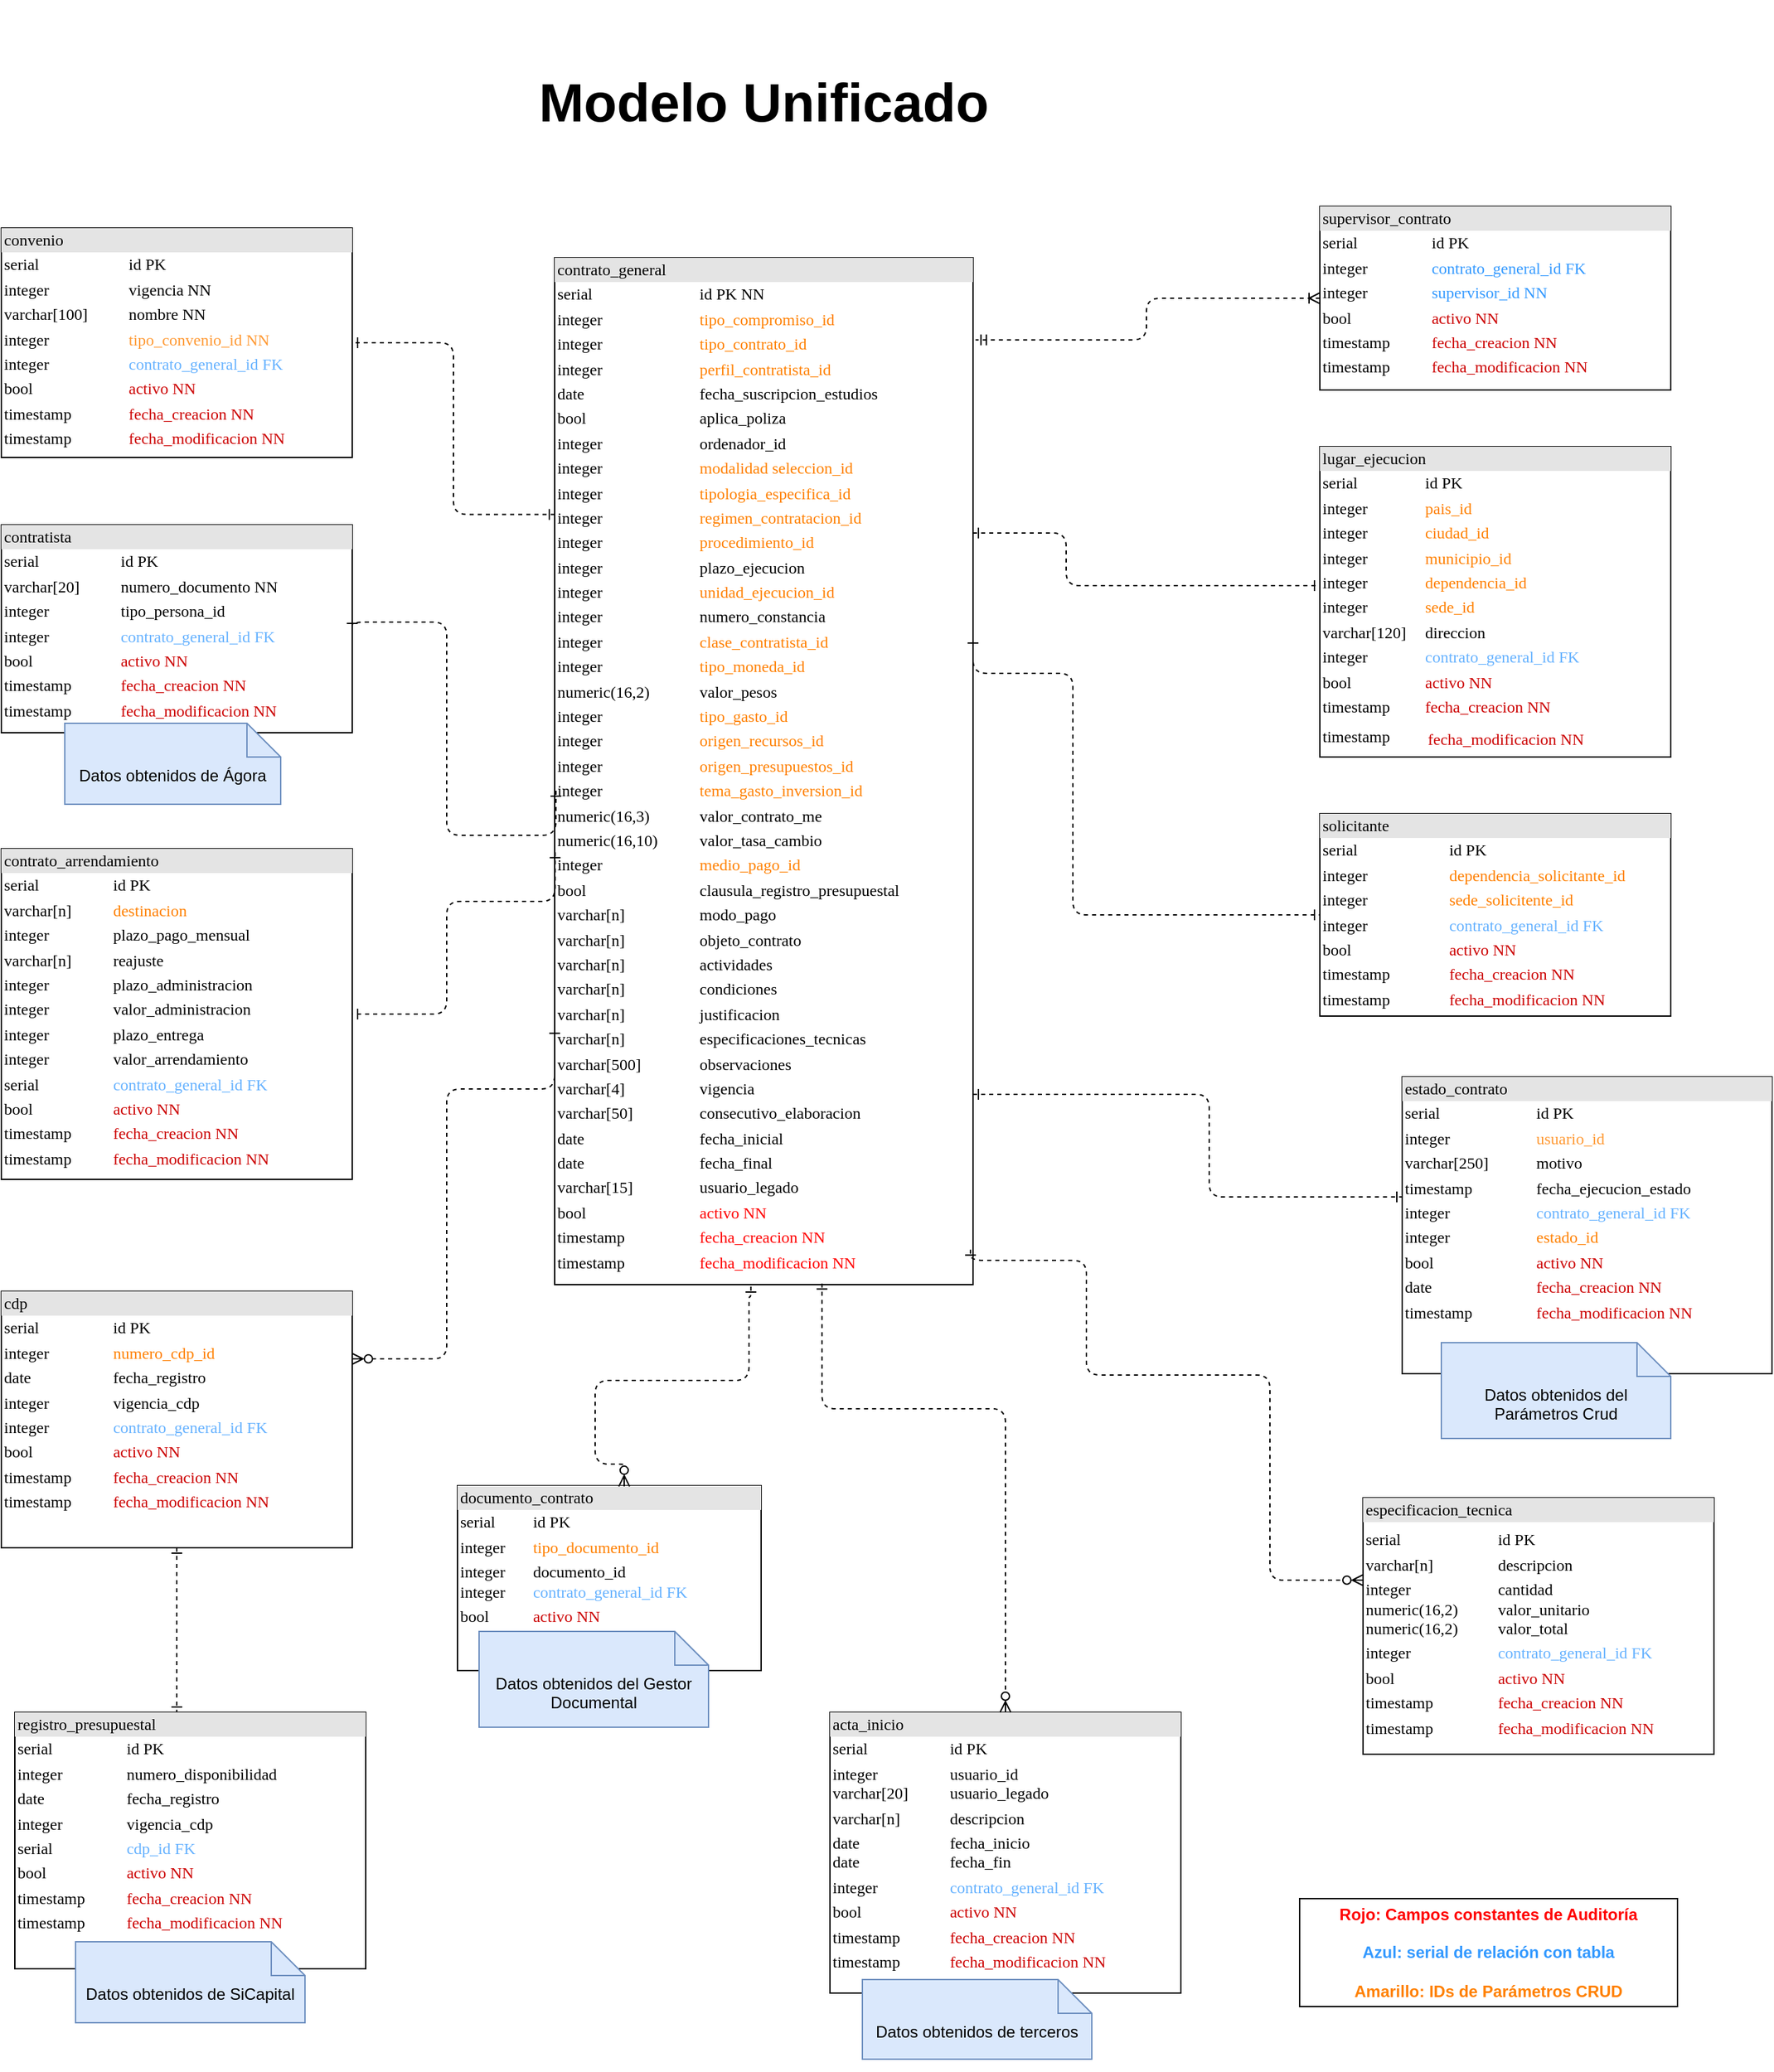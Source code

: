 <mxfile scale="1" border="10" version="24.7.8">
  <diagram name="Copia de Modelo General" id="Ij3a28A8uiQY0N2pdd1F">
    <mxGraphModel dx="1834" dy="1236" grid="0" gridSize="10" guides="1" tooltips="1" connect="1" arrows="1" fold="1" page="0" pageScale="1" pageWidth="1100" pageHeight="850" background="none" math="0" shadow="0">
      <root>
        <mxCell id="zNRPTmnQBVuV7urIA7Vq-0" />
        <mxCell id="zNRPTmnQBVuV7urIA7Vq-1" parent="zNRPTmnQBVuV7urIA7Vq-0" />
        <mxCell id="zNRPTmnQBVuV7urIA7Vq-2" value="&lt;div style=&quot;box-sizing: border-box ; width: 100% ; background: #e4e4e4 ; padding: 2px&quot;&gt;estado_contrato&lt;/div&gt;&lt;table style=&quot;width: 100% ; font-size: 1em&quot; cellpadding=&quot;2&quot; cellspacing=&quot;0&quot;&gt;&lt;tbody&gt;&lt;tr&gt;&lt;td&gt;serial&lt;span style=&quot;white-space: pre;&quot;&gt;&#x9;&lt;/span&gt;&lt;/td&gt;&lt;td&gt;id PK&lt;/td&gt;&lt;/tr&gt;&lt;tr&gt;&lt;td&gt;integer&lt;/td&gt;&lt;td&gt;&lt;font color=&quot;#ff9933&quot;&gt;usuario_id&lt;/font&gt;&lt;/td&gt;&lt;/tr&gt;&lt;tr&gt;&lt;td&gt;varchar[250]&lt;/td&gt;&lt;td&gt;motivo&lt;/td&gt;&lt;/tr&gt;&lt;tr&gt;&lt;td&gt;timestamp&lt;/td&gt;&lt;td&gt;fecha_ejecucion_estado&lt;br&gt;&lt;/td&gt;&lt;/tr&gt;&lt;tr&gt;&lt;td&gt;integer&lt;/td&gt;&lt;td&gt;&lt;span style=&quot;color: rgb(102, 178, 255);&quot;&gt;contrato_general_id FK&lt;/span&gt;&lt;br style=&quot;color: rgb(102, 178, 255);&quot;&gt;&lt;/td&gt;&lt;/tr&gt;&lt;tr&gt;&lt;td&gt;integer&lt;br&gt;&lt;/td&gt;&lt;td&gt;&lt;font color=&quot;#ff8000&quot;&gt;estado_id&lt;br&gt;&lt;/font&gt;&lt;/td&gt;&lt;/tr&gt;&lt;tr&gt;&lt;td&gt;bool&lt;br&gt;&lt;/td&gt;&lt;td&gt;&lt;span style=&quot;color: rgb(204, 0, 0);&quot;&gt;activo NN&lt;/span&gt;&lt;br style=&quot;color: rgb(204, 0, 0);&quot;&gt;&lt;/td&gt;&lt;/tr&gt;&lt;tr&gt;&lt;td&gt;date&lt;/td&gt;&lt;td&gt;&lt;span style=&quot;color: rgb(204, 0, 0);&quot;&gt;fecha_creacion NN&lt;/span&gt;&lt;br style=&quot;color: rgb(204, 0, 0);&quot;&gt;&lt;/td&gt;&lt;/tr&gt;&lt;tr&gt;&lt;td&gt;timestamp&lt;br&gt;&lt;/td&gt;&lt;td&gt;&lt;span style=&quot;color: rgb(204, 0, 0);&quot;&gt;fecha_modificacion NN&lt;/span&gt;&lt;br&gt;&lt;/td&gt;&lt;/tr&gt;&lt;/tbody&gt;&lt;/table&gt;" style="verticalAlign=top;align=left;overflow=fill;html=1;rounded=0;shadow=0;comic=0;labelBackgroundColor=none;strokeWidth=1;fontFamily=Verdana;fontSize=12" parent="zNRPTmnQBVuV7urIA7Vq-1" vertex="1">
          <mxGeometry x="1018" y="669" width="274" height="220" as="geometry" />
        </mxCell>
        <mxCell id="zNRPTmnQBVuV7urIA7Vq-3" style="edgeStyle=orthogonalEdgeStyle;html=1;labelBackgroundColor=none;startArrow=ERone;endArrow=ERone;fontFamily=Verdana;fontSize=12;align=left;dashed=1;startFill=0;endFill=0;" parent="zNRPTmnQBVuV7urIA7Vq-1" source="zNRPTmnQBVuV7urIA7Vq-4" target="zNRPTmnQBVuV7urIA7Vq-2" edge="1">
          <mxGeometry relative="1" as="geometry">
            <Array as="points">
              <mxPoint x="875" y="682" />
              <mxPoint x="875" y="758" />
            </Array>
            <mxPoint x="806" y="758" as="targetPoint" />
          </mxGeometry>
        </mxCell>
        <mxCell id="zNRPTmnQBVuV7urIA7Vq-4" value="&lt;div style=&quot;box-sizing: border-box ; width: 100% ; background: #e4e4e4 ; padding: 2px&quot;&gt;contrato_general&lt;/div&gt;&lt;table style=&quot;width: 100% ; font-size: 1em&quot; cellpadding=&quot;2&quot; cellspacing=&quot;0&quot;&gt;&lt;tbody&gt;&lt;tr&gt;&lt;td&gt;serial&lt;/td&gt;&lt;td&gt;id PK NN&lt;/td&gt;&lt;/tr&gt;&lt;tr&gt;&lt;td&gt;integer&lt;br&gt;&lt;/td&gt;&lt;td&gt;&lt;font color=&quot;#ff8000&quot;&gt;tipo_compromiso_id&lt;/font&gt;&lt;/td&gt;&lt;/tr&gt;&lt;tr&gt;&lt;td&gt;integer&lt;br&gt;&lt;/td&gt;&lt;td&gt;&lt;font color=&quot;#ff8000&quot;&gt;tipo_contrato_id&lt;/font&gt;&lt;/td&gt;&lt;/tr&gt;&lt;tr&gt;&lt;td&gt;integer&lt;br&gt;&lt;/td&gt;&lt;td&gt;&lt;font color=&quot;#ff8000&quot;&gt;perfil_contratista_id&lt;br&gt;&lt;/font&gt;&lt;/td&gt;&lt;/tr&gt;&lt;tr&gt;&lt;td&gt;date&lt;br&gt;&lt;/td&gt;&lt;td&gt;fecha_suscripcion_estudios&amp;nbsp;&lt;br&gt;&lt;/td&gt;&lt;/tr&gt;&lt;tr&gt;&lt;td&gt;bool&lt;br&gt;&lt;/td&gt;&lt;td&gt;aplica_poliza&lt;br&gt;&lt;/td&gt;&lt;/tr&gt;&lt;tr&gt;&lt;td&gt;integer&lt;/td&gt;&lt;td&gt;ordenador_id&lt;/td&gt;&lt;/tr&gt;&lt;tr&gt;&lt;td&gt;integer&lt;br&gt;&lt;/td&gt;&lt;td&gt;&lt;font color=&quot;#ff8000&quot;&gt;modalidad seleccion_id&lt;/font&gt;&lt;/td&gt;&lt;/tr&gt;&lt;tr&gt;&lt;td&gt;integer&lt;br&gt;&lt;/td&gt;&lt;td&gt;&lt;font color=&quot;#ff8000&quot;&gt;tipologia_especifica_id&lt;/font&gt;&lt;/td&gt;&lt;/tr&gt;&lt;tr&gt;&lt;td&gt;integer&lt;br&gt;&lt;/td&gt;&lt;td&gt;&lt;font color=&quot;#ff8000&quot;&gt;regimen_contratacion_id&lt;br&gt;&lt;/font&gt;&lt;/td&gt;&lt;/tr&gt;&lt;tr&gt;&lt;td&gt;integer&lt;br&gt;&lt;/td&gt;&lt;td&gt;&lt;font color=&quot;#ff8000&quot;&gt;procedimiento_id&lt;/font&gt;&lt;/td&gt;&lt;/tr&gt;&lt;tr&gt;&lt;td&gt;integer&lt;br&gt;&lt;/td&gt;&lt;td&gt;plazo_ejecucion&lt;br&gt;&lt;/td&gt;&lt;/tr&gt;&lt;tr&gt;&lt;td&gt;integer&lt;/td&gt;&lt;td&gt;&lt;font color=&quot;#ff8000&quot;&gt;unidad_ejecucion_id&lt;br&gt;&lt;/font&gt;&lt;/td&gt;&lt;/tr&gt;&lt;tr&gt;&lt;td&gt;integer&lt;/td&gt;&lt;td&gt;numero_constancia&lt;br&gt;&lt;/td&gt;&lt;/tr&gt;&lt;tr&gt;&lt;td&gt;integer&lt;/td&gt;&lt;td&gt;&lt;font color=&quot;#ff8000&quot;&gt;clase_contratista_id&lt;br&gt;&lt;/font&gt;&lt;/td&gt;&lt;/tr&gt;&lt;tr&gt;&lt;td&gt;integer&lt;/td&gt;&lt;td&gt;&lt;span style=&quot;color: rgb(255, 128, 0);&quot;&gt;tipo_moneda_id&lt;/span&gt;&lt;br&gt;&lt;/td&gt;&lt;/tr&gt;&lt;tr&gt;&lt;td&gt;numeric(16,2)&lt;br&gt;&lt;/td&gt;&lt;td&gt;valor_pesos&lt;font color=&quot;#ff8000&quot;&gt;&lt;br&gt;&lt;/font&gt;&lt;/td&gt;&lt;/tr&gt;&lt;tr&gt;&lt;td&gt;integer&lt;br&gt;&lt;/td&gt;&lt;td&gt;&lt;span style=&quot;color: rgb(255, 128, 0);&quot;&gt;tipo_gasto_id&lt;/span&gt;&lt;br&gt;&lt;/td&gt;&lt;/tr&gt;&lt;tr&gt;&lt;td&gt;integer&lt;br&gt;&lt;/td&gt;&lt;td&gt;&lt;span style=&quot;color: rgb(255, 128, 0);&quot;&gt;origen_recursos_id&lt;/span&gt;&lt;font color=&quot;#ff8000&quot;&gt;&lt;br style=&quot;&quot;&gt;&lt;/font&gt;&lt;/td&gt;&lt;/tr&gt;&lt;tr&gt;&lt;td&gt;integer&lt;br&gt;&lt;/td&gt;&lt;td&gt;&lt;span style=&quot;color: rgb(255, 128, 0);&quot;&gt;origen_presupuestos_id&lt;/span&gt;&lt;font color=&quot;#ff8000&quot;&gt;&lt;br style=&quot;&quot;&gt;&lt;/font&gt;&lt;/td&gt;&lt;/tr&gt;&lt;tr&gt;&lt;td&gt;integer&lt;br&gt;&lt;/td&gt;&lt;td&gt;&lt;span style=&quot;color: rgb(255, 128, 0);&quot;&gt;tema_gasto_inversion_id&lt;/span&gt;&lt;font color=&quot;#ff8000&quot;&gt;&lt;br style=&quot;&quot;&gt;&lt;/font&gt;&lt;/td&gt;&lt;/tr&gt;&lt;tr&gt;&lt;td&gt;numeric(16,3)&lt;br&gt;&lt;/td&gt;&lt;td&gt;valor_contrato_me&lt;font color=&quot;#ff8000&quot;&gt;&lt;br style=&quot;&quot;&gt;&lt;/font&gt;&lt;/td&gt;&lt;/tr&gt;&lt;tr&gt;&lt;td&gt;numeric(16,10)&lt;br&gt;&lt;/td&gt;&lt;td&gt;valor_tasa_cambio&lt;br&gt;&lt;/td&gt;&lt;/tr&gt;&lt;tr&gt;&lt;td&gt;integer&lt;br&gt;&lt;/td&gt;&lt;td&gt;&lt;span style=&quot;color: rgb(255, 128, 0);&quot;&gt;medio_pago_id&lt;/span&gt;&lt;br&gt;&lt;/td&gt;&lt;/tr&gt;&lt;tr&gt;&lt;td&gt;bool&lt;br&gt;&lt;/td&gt;&lt;td&gt;clausula_registro_presupuestal&lt;br&gt;&lt;/td&gt;&lt;/tr&gt;&lt;tr&gt;&lt;td&gt;varchar[n]&lt;br&gt;&lt;/td&gt;&lt;td&gt;modo_pago&lt;br&gt;&lt;/td&gt;&lt;/tr&gt;&lt;tr&gt;&lt;td&gt;varchar[n]&lt;br&gt;&lt;/td&gt;&lt;td&gt;objeto_contrato&lt;br&gt;&lt;/td&gt;&lt;/tr&gt;&lt;tr&gt;&lt;td&gt;varchar[n]&lt;br&gt;&lt;/td&gt;&lt;td&gt;actividades&lt;br&gt;&lt;/td&gt;&lt;/tr&gt;&lt;tr&gt;&lt;td&gt;varchar[n]&lt;br&gt;&lt;/td&gt;&lt;td&gt;condiciones&lt;br&gt;&lt;/td&gt;&lt;/tr&gt;&lt;tr&gt;&lt;td&gt;varchar[n]&lt;br&gt;&lt;/td&gt;&lt;td&gt;justificacion&lt;br&gt;&lt;/td&gt;&lt;/tr&gt;&lt;tr&gt;&lt;td&gt;varchar[n]&lt;br&gt;&lt;/td&gt;&lt;td&gt;especificaciones_tecnicas&lt;br&gt;&lt;/td&gt;&lt;/tr&gt;&lt;tr&gt;&lt;td&gt;varchar[500]&lt;br&gt;&lt;/td&gt;&lt;td&gt;observaciones&lt;br&gt;&lt;/td&gt;&lt;/tr&gt;&lt;tr&gt;&lt;td&gt;varchar[4]&lt;br&gt;&lt;/td&gt;&lt;td&gt;vigencia&lt;br&gt;&lt;/td&gt;&lt;/tr&gt;&lt;tr&gt;&lt;td&gt;varchar[50]&lt;br&gt;&lt;/td&gt;&lt;td&gt;consecutivo_elaboracion&lt;br&gt;&lt;/td&gt;&lt;/tr&gt;&lt;tr&gt;&lt;td&gt;date&lt;/td&gt;&lt;td&gt;fecha_inicial&lt;br&gt;&lt;/td&gt;&lt;/tr&gt;&lt;tr&gt;&lt;td&gt;date&lt;br&gt;&lt;/td&gt;&lt;td&gt;fecha_final&lt;br&gt;&lt;/td&gt;&lt;/tr&gt;&lt;tr&gt;&lt;td&gt;varchar[15]&lt;br&gt;&lt;/td&gt;&lt;td&gt;usuario_legado&lt;br&gt;&lt;/td&gt;&lt;/tr&gt;&lt;tr&gt;&lt;td&gt;bool&lt;br&gt;&lt;/td&gt;&lt;td&gt;&lt;span style=&quot;color: rgb(255, 0, 0);&quot;&gt;activo NN&lt;/span&gt;&lt;br&gt;&lt;/td&gt;&lt;/tr&gt;&lt;tr&gt;&lt;td&gt;timestamp&lt;br&gt;&lt;/td&gt;&lt;td&gt;&lt;span style=&quot;color: rgb(255, 0, 0);&quot;&gt;fecha_creacion NN&lt;/span&gt;&lt;br style=&quot;color: rgb(255, 0, 0);&quot;&gt;&lt;/td&gt;&lt;/tr&gt;&lt;tr&gt;&lt;td&gt;timestamp&lt;br&gt;&lt;/td&gt;&lt;td&gt;&lt;span style=&quot;color: rgb(255, 0, 0);&quot;&gt;fecha_modificacion NN&lt;/span&gt;&lt;br style=&quot;color: rgb(255, 0, 0);&quot;&gt;&lt;/td&gt;&lt;/tr&gt;&lt;tr&gt;&lt;td&gt;&lt;br&gt;&lt;/td&gt;&lt;td&gt;&lt;br style=&quot;color: rgb(255, 0, 0);&quot;&gt;&lt;/td&gt;&lt;/tr&gt;&lt;/tbody&gt;&lt;/table&gt;" style="verticalAlign=top;align=left;overflow=fill;html=1;rounded=0;shadow=0;comic=0;labelBackgroundColor=none;strokeWidth=1;fontFamily=Verdana;fontSize=12" parent="zNRPTmnQBVuV7urIA7Vq-1" vertex="1">
          <mxGeometry x="390" y="62" width="310" height="761" as="geometry" />
        </mxCell>
        <mxCell id="zNRPTmnQBVuV7urIA7Vq-7" value="&lt;div style=&quot;box-sizing: border-box ; width: 100% ; background: #e4e4e4 ; padding: 2px&quot;&gt;lugar_ejecucion&lt;/div&gt;&lt;table style=&quot;width: 100% ; font-size: 1em&quot; cellpadding=&quot;2&quot; cellspacing=&quot;0&quot;&gt;&lt;tbody&gt;&lt;tr&gt;&lt;td&gt;serial&lt;span style=&quot;white-space: pre;&quot;&gt;&#x9;&lt;span style=&quot;white-space: pre;&quot;&gt;&#x9;&lt;/span&gt;&lt;/span&gt;&lt;/td&gt;&lt;td&gt;id PK&lt;/td&gt;&lt;/tr&gt;&lt;tr&gt;&lt;td&gt;integer&lt;/td&gt;&lt;td&gt;&lt;font color=&quot;#ff8000&quot;&gt;pais_id&lt;/font&gt;&lt;/td&gt;&lt;/tr&gt;&lt;tr&gt;&lt;td&gt;integer&lt;/td&gt;&lt;td&gt;&lt;font color=&quot;#ff8000&quot;&gt;ciudad_id&lt;br&gt;&lt;/font&gt;&lt;/td&gt;&lt;/tr&gt;&lt;tr&gt;&lt;td&gt;integer&lt;/td&gt;&lt;td&gt;&lt;span style=&quot;color: rgb(255, 128, 0);&quot;&gt;municipio&lt;/span&gt;&lt;font color=&quot;#ff8000&quot;&gt;_id&lt;/font&gt;&lt;/td&gt;&lt;/tr&gt;&lt;tr&gt;&lt;td&gt;integer&lt;/td&gt;&lt;td&gt;&lt;font color=&quot;#ff8000&quot;&gt;dependencia_id&lt;/font&gt;&lt;/td&gt;&lt;/tr&gt;&lt;tr&gt;&lt;td&gt;integer&lt;/td&gt;&lt;td&gt;&lt;font color=&quot;#ff8000&quot;&gt;sede_id&lt;/font&gt;&lt;/td&gt;&lt;/tr&gt;&lt;tr&gt;&lt;td&gt;varchar[120]&lt;/td&gt;&lt;td&gt;direccion&lt;/td&gt;&lt;/tr&gt;&lt;tr&gt;&lt;td&gt;integer&lt;br&gt;&lt;/td&gt;&lt;td&gt;&lt;span style=&quot;color: rgb(102, 178, 255);&quot;&gt;contrato_general_id FK&lt;/span&gt;&lt;br style=&quot;color: rgb(102, 178, 255);&quot;&gt;&lt;/td&gt;&lt;/tr&gt;&lt;tr&gt;&lt;td&gt;bool&lt;br&gt;&lt;/td&gt;&lt;td&gt;&lt;span style=&quot;color: rgb(204, 0, 0);&quot;&gt;activo NN&lt;/span&gt;&lt;br style=&quot;color: rgb(204, 0, 0);&quot;&gt;&lt;/td&gt;&lt;/tr&gt;&lt;tr&gt;&lt;td&gt;timestamp&lt;/td&gt;&lt;td&gt;&lt;span style=&quot;color: rgb(204, 0, 0);&quot;&gt;fecha_creacion NN&lt;/span&gt;&lt;br style=&quot;color: rgb(204, 0, 0);&quot;&gt;&lt;/td&gt;&lt;/tr&gt;&lt;tr&gt;&lt;td&gt;timestamp&lt;br&gt;&lt;/td&gt;&lt;td&gt;&lt;table style=&quot;font-size: 1em; width: 230px;&quot; cellpadding=&quot;2&quot; cellspacing=&quot;0&quot;&gt;&lt;tbody&gt;&lt;tr&gt;&lt;td&gt;&lt;/td&gt;&lt;/tr&gt;&lt;tr&gt;&lt;td&gt;&lt;font color=&quot;#cc0000&quot;&gt;fecha_modificacion NN&lt;/font&gt;&lt;/td&gt;&lt;/tr&gt;&lt;/tbody&gt;&lt;/table&gt;&lt;/td&gt;&lt;/tr&gt;&lt;/tbody&gt;&lt;/table&gt;" style="verticalAlign=top;align=left;overflow=fill;html=1;rounded=0;shadow=0;comic=0;labelBackgroundColor=none;strokeWidth=1;fontFamily=Verdana;fontSize=12;" parent="zNRPTmnQBVuV7urIA7Vq-1" vertex="1">
          <mxGeometry x="957" y="202" width="260" height="230" as="geometry" />
        </mxCell>
        <mxCell id="zNRPTmnQBVuV7urIA7Vq-8" style="edgeStyle=orthogonalEdgeStyle;html=1;labelBackgroundColor=none;startArrow=ERone;endArrow=ERone;fontFamily=Verdana;fontSize=12;align=left;dashed=1;startFill=0;endFill=0;" parent="zNRPTmnQBVuV7urIA7Vq-1" source="zNRPTmnQBVuV7urIA7Vq-4" target="zNRPTmnQBVuV7urIA7Vq-7" edge="1">
          <mxGeometry relative="1" as="geometry">
            <mxPoint x="696" y="265.75" as="sourcePoint" />
            <mxPoint x="1089" y="207" as="targetPoint" />
            <Array as="points">
              <mxPoint x="769" y="266" />
              <mxPoint x="769" y="305" />
            </Array>
          </mxGeometry>
        </mxCell>
        <mxCell id="zNRPTmnQBVuV7urIA7Vq-11" value="&lt;div style=&quot;box-sizing: border-box ; width: 100% ; background: #e4e4e4 ; padding: 2px&quot;&gt;convenio&lt;/div&gt;&lt;table style=&quot;width: 100% ; font-size: 1em&quot; cellpadding=&quot;2&quot; cellspacing=&quot;0&quot;&gt;&lt;tbody&gt;&lt;tr&gt;&lt;td&gt;serial&lt;span style=&quot;white-space: pre;&quot;&gt;&#x9;&lt;/span&gt;&lt;/td&gt;&lt;td&gt;id PK&amp;nbsp;&lt;/td&gt;&lt;/tr&gt;&lt;tr&gt;&lt;td&gt;integer&lt;/td&gt;&lt;td&gt;vigencia NN&lt;/td&gt;&lt;/tr&gt;&lt;tr&gt;&lt;td&gt;varchar[100]&lt;/td&gt;&lt;td&gt;nombre NN&lt;/td&gt;&lt;/tr&gt;&lt;tr&gt;&lt;td&gt;integer&lt;/td&gt;&lt;td&gt;&lt;font color=&quot;#ff9933&quot;&gt;tipo_convenio_id NN&lt;/font&gt;&lt;/td&gt;&lt;/tr&gt;&lt;tr&gt;&lt;td&gt;integer&lt;br&gt;&lt;/td&gt;&lt;td&gt;&lt;span style=&quot;color: rgb(102, 178, 255);&quot;&gt;contrato_general_id FK&lt;/span&gt;&lt;br style=&quot;color: rgb(102, 178, 255);&quot;&gt;&lt;/td&gt;&lt;/tr&gt;&lt;tr&gt;&lt;td&gt;bool&lt;br&gt;&lt;/td&gt;&lt;td&gt;&lt;span style=&quot;color: rgb(204, 0, 0);&quot;&gt;activo NN&lt;/span&gt;&lt;br style=&quot;color: rgb(204, 0, 0);&quot;&gt;&lt;/td&gt;&lt;/tr&gt;&lt;tr&gt;&lt;td&gt;timestamp&lt;/td&gt;&lt;td&gt;&lt;span style=&quot;color: rgb(204, 0, 0);&quot;&gt;fecha_creacion NN&lt;/span&gt;&lt;br style=&quot;color: rgb(204, 0, 0);&quot;&gt;&lt;/td&gt;&lt;/tr&gt;&lt;tr&gt;&lt;td&gt;timestamp&lt;br&gt;&lt;/td&gt;&lt;td&gt;&lt;span style=&quot;color: rgb(204, 0, 0);&quot;&gt;fecha_modificacion NN&lt;/span&gt;&lt;br&gt;&lt;/td&gt;&lt;/tr&gt;&lt;/tbody&gt;&lt;/table&gt;" style="verticalAlign=top;align=left;overflow=fill;html=1;rounded=0;shadow=0;comic=0;labelBackgroundColor=none;strokeWidth=1;fontFamily=Verdana;fontSize=12" parent="zNRPTmnQBVuV7urIA7Vq-1" vertex="1">
          <mxGeometry x="-20" y="40" width="260" height="170" as="geometry" />
        </mxCell>
        <mxCell id="zNRPTmnQBVuV7urIA7Vq-12" style="edgeStyle=orthogonalEdgeStyle;html=1;entryX=1;entryY=0.5;dashed=1;labelBackgroundColor=none;startArrow=ERone;endArrow=ERone;fontFamily=Verdana;fontSize=12;align=left;entryDx=0;entryDy=0;startFill=0;endFill=0;exitX=0;exitY=0.25;exitDx=0;exitDy=0;" parent="zNRPTmnQBVuV7urIA7Vq-1" source="zNRPTmnQBVuV7urIA7Vq-4" target="zNRPTmnQBVuV7urIA7Vq-11" edge="1">
          <mxGeometry relative="1" as="geometry">
            <mxPoint x="390" y="475" as="sourcePoint" />
            <mxPoint x="350" y="190" as="targetPoint" />
          </mxGeometry>
        </mxCell>
        <mxCell id="zNRPTmnQBVuV7urIA7Vq-13" value="&lt;div style=&quot;box-sizing: border-box ; width: 100% ; background: #e4e4e4 ; padding: 2px&quot;&gt;contratista&lt;/div&gt;&lt;table style=&quot;width: 100% ; font-size: 1em&quot; cellpadding=&quot;2&quot; cellspacing=&quot;0&quot;&gt;&lt;tbody&gt;&lt;tr&gt;&lt;td&gt;serial&lt;span style=&quot;white-space: pre;&quot;&gt;&#x9;&lt;/span&gt;&lt;/td&gt;&lt;td&gt;id PK&lt;/td&gt;&lt;/tr&gt;&lt;tr&gt;&lt;td&gt;varchar[20]&lt;br&gt;&lt;/td&gt;&lt;td&gt;numero_documento NN&lt;/td&gt;&lt;/tr&gt;&lt;tr&gt;&lt;td&gt;integer&lt;br&gt;&lt;/td&gt;&lt;td&gt;tipo_persona_id&lt;/td&gt;&lt;/tr&gt;&lt;tr&gt;&lt;td&gt;integer&lt;br&gt;&lt;/td&gt;&lt;td&gt;&lt;span style=&quot;color: rgb(102, 178, 255);&quot;&gt;contrato_general_id FK&lt;/span&gt;&lt;br style=&quot;color: rgb(102, 178, 255);&quot;&gt;&lt;/td&gt;&lt;/tr&gt;&lt;tr&gt;&lt;td&gt;bool&lt;br&gt;&lt;/td&gt;&lt;td&gt;&lt;span style=&quot;color: rgb(204, 0, 0);&quot;&gt;activo NN&lt;/span&gt;&lt;br style=&quot;color: rgb(204, 0, 0);&quot;&gt;&lt;/td&gt;&lt;/tr&gt;&lt;tr&gt;&lt;td&gt;timestamp&lt;/td&gt;&lt;td&gt;&lt;span style=&quot;color: rgb(204, 0, 0);&quot;&gt;fecha_creacion NN&lt;/span&gt;&lt;br style=&quot;color: rgb(204, 0, 0);&quot;&gt;&lt;/td&gt;&lt;/tr&gt;&lt;tr&gt;&lt;td&gt;timestamp&lt;br&gt;&lt;/td&gt;&lt;td&gt;&lt;span style=&quot;color: rgb(204, 0, 0);&quot;&gt;fecha_modificacion NN&lt;/span&gt;&lt;br&gt;&lt;/td&gt;&lt;/tr&gt;&lt;/tbody&gt;&lt;/table&gt;" style="verticalAlign=top;align=left;overflow=fill;html=1;rounded=0;shadow=0;comic=0;labelBackgroundColor=none;strokeWidth=1;fontFamily=Verdana;fontSize=12" parent="zNRPTmnQBVuV7urIA7Vq-1" vertex="1">
          <mxGeometry x="-20" y="260" width="260" height="154" as="geometry" />
        </mxCell>
        <mxCell id="zNRPTmnQBVuV7urIA7Vq-14" style="edgeStyle=orthogonalEdgeStyle;html=1;dashed=1;labelBackgroundColor=none;startArrow=ERone;endArrow=ERone;fontFamily=Verdana;fontSize=12;align=left;endFill=0;startFill=0;exitX=0.003;exitY=0.519;exitDx=0;exitDy=0;exitPerimeter=0;entryX=1;entryY=0.5;entryDx=0;entryDy=0;" parent="zNRPTmnQBVuV7urIA7Vq-1" source="zNRPTmnQBVuV7urIA7Vq-4" target="zNRPTmnQBVuV7urIA7Vq-13" edge="1">
          <mxGeometry relative="1" as="geometry">
            <mxPoint x="400" y="485" as="sourcePoint" />
            <mxPoint x="230" y="373" as="targetPoint" />
            <Array as="points">
              <mxPoint x="310" y="490" />
              <mxPoint x="310" y="332" />
            </Array>
          </mxGeometry>
        </mxCell>
        <mxCell id="zNRPTmnQBVuV7urIA7Vq-15" value="&lt;div style=&quot;box-sizing: border-box ; width: 100% ; background: #e4e4e4 ; padding: 2px&quot;&gt;cdp&lt;/div&gt;&lt;table style=&quot;width: 100% ; font-size: 1em&quot; cellpadding=&quot;2&quot; cellspacing=&quot;0&quot;&gt;&lt;tbody&gt;&lt;tr&gt;&lt;td&gt;serial&lt;span style=&quot;white-space: pre;&quot;&gt;&#x9;&lt;/span&gt;&lt;/td&gt;&lt;td&gt;id PK&lt;/td&gt;&lt;/tr&gt;&lt;tr&gt;&lt;td&gt;integer&lt;/td&gt;&lt;td&gt;&lt;font color=&quot;#ff8000&quot;&gt;numero_cdp_id&lt;/font&gt;&lt;/td&gt;&lt;/tr&gt;&lt;tr&gt;&lt;td&gt;date&lt;/td&gt;&lt;td&gt;fecha_registro&lt;br&gt;&lt;/td&gt;&lt;/tr&gt;&lt;tr&gt;&lt;td&gt;integer&lt;/td&gt;&lt;td&gt;vigencia_cdp&lt;/td&gt;&lt;/tr&gt;&lt;tr&gt;&lt;td&gt;integer&lt;br&gt;&lt;/td&gt;&lt;td&gt;&lt;span style=&quot;color: rgb(102, 178, 255);&quot;&gt;contrato_general_id FK&lt;/span&gt;&lt;br style=&quot;color: rgb(102, 178, 255);&quot;&gt;&lt;/td&gt;&lt;/tr&gt;&lt;tr&gt;&lt;td&gt;bool&lt;br&gt;&lt;/td&gt;&lt;td&gt;&lt;span style=&quot;color: rgb(204, 0, 0);&quot;&gt;activo NN&lt;/span&gt;&lt;br style=&quot;color: rgb(204, 0, 0);&quot;&gt;&lt;/td&gt;&lt;/tr&gt;&lt;tr&gt;&lt;td&gt;timestamp&lt;br&gt;&lt;/td&gt;&lt;td&gt;&lt;span style=&quot;color: rgb(204, 0, 0);&quot;&gt;fecha_creacion NN&lt;/span&gt;&lt;br style=&quot;color: rgb(204, 0, 0);&quot;&gt;&lt;/td&gt;&lt;/tr&gt;&lt;tr&gt;&lt;td&gt;timestamp&lt;br&gt;&lt;/td&gt;&lt;td&gt;&lt;span style=&quot;color: rgb(204, 0, 0);&quot;&gt;fecha_modificacion NN&lt;/span&gt;&lt;br&gt;&lt;/td&gt;&lt;/tr&gt;&lt;/tbody&gt;&lt;/table&gt;" style="verticalAlign=top;align=left;overflow=fill;html=1;rounded=0;shadow=0;comic=0;labelBackgroundColor=none;strokeWidth=1;fontFamily=Verdana;fontSize=12" parent="zNRPTmnQBVuV7urIA7Vq-1" vertex="1">
          <mxGeometry x="-20" y="828" width="260" height="190" as="geometry" />
        </mxCell>
        <mxCell id="zNRPTmnQBVuV7urIA7Vq-16" style="edgeStyle=orthogonalEdgeStyle;html=1;dashed=1;labelBackgroundColor=none;startArrow=ERone;endArrow=ERzeroToMany;fontFamily=Verdana;fontSize=12;align=left;startFill=0;endFill=0;exitX=0;exitY=0.75;exitDx=0;exitDy=0;" parent="zNRPTmnQBVuV7urIA7Vq-1" source="zNRPTmnQBVuV7urIA7Vq-4" target="zNRPTmnQBVuV7urIA7Vq-15" edge="1">
          <mxGeometry relative="1" as="geometry">
            <mxPoint x="400" y="485" as="sourcePoint" />
            <mxPoint x="280" y="195" as="targetPoint" />
            <Array as="points">
              <mxPoint x="310" y="678" />
              <mxPoint x="310" y="878" />
            </Array>
          </mxGeometry>
        </mxCell>
        <mxCell id="zNRPTmnQBVuV7urIA7Vq-17" value="&lt;div style=&quot;box-sizing: border-box ; width: 100% ; background: #e4e4e4 ; padding: 2px&quot;&gt;registro_presupuestal&lt;/div&gt;&lt;table style=&quot;width: 100% ; font-size: 1em&quot; cellpadding=&quot;2&quot; cellspacing=&quot;0&quot;&gt;&lt;tbody&gt;&lt;tr&gt;&lt;td&gt;serial&lt;span style=&quot;white-space: pre;&quot;&gt;&#x9;&lt;/span&gt;&lt;/td&gt;&lt;td&gt;id PK&lt;/td&gt;&lt;/tr&gt;&lt;tr&gt;&lt;td&gt;integer&lt;/td&gt;&lt;td&gt;numero_disponibilidad&lt;/td&gt;&lt;/tr&gt;&lt;tr&gt;&lt;td&gt;date&lt;/td&gt;&lt;td&gt;fecha_registro&lt;br&gt;&lt;/td&gt;&lt;/tr&gt;&lt;tr&gt;&lt;td&gt;integer&lt;/td&gt;&lt;td&gt;vigencia_cdp&lt;/td&gt;&lt;/tr&gt;&lt;tr&gt;&lt;td&gt;serial&lt;br&gt;&lt;/td&gt;&lt;td&gt;&lt;span style=&quot;color: rgb(102, 178, 255);&quot;&gt;cdp_id FK&lt;/span&gt;&lt;br style=&quot;color: rgb(102, 178, 255);&quot;&gt;&lt;/td&gt;&lt;/tr&gt;&lt;tr&gt;&lt;td&gt;bool&lt;br&gt;&lt;/td&gt;&lt;td&gt;&lt;span style=&quot;color: rgb(204, 0, 0);&quot;&gt;activo NN&lt;/span&gt;&lt;br style=&quot;color: rgb(204, 0, 0);&quot;&gt;&lt;/td&gt;&lt;/tr&gt;&lt;tr&gt;&lt;td&gt;timestamp&lt;br&gt;&lt;/td&gt;&lt;td&gt;&lt;span style=&quot;color: rgb(204, 0, 0);&quot;&gt;fecha_creacion NN&lt;/span&gt;&lt;br style=&quot;color: rgb(204, 0, 0);&quot;&gt;&lt;/td&gt;&lt;/tr&gt;&lt;tr&gt;&lt;td&gt;timestamp&lt;/td&gt;&lt;td&gt;&lt;span style=&quot;color: rgb(204, 0, 0);&quot;&gt;fecha_modificacion NN&lt;/span&gt;&lt;br&gt;&lt;/td&gt;&lt;/tr&gt;&lt;/tbody&gt;&lt;/table&gt;" style="verticalAlign=top;align=left;overflow=fill;html=1;rounded=0;shadow=0;comic=0;labelBackgroundColor=none;strokeWidth=1;fontFamily=Verdana;fontSize=12" parent="zNRPTmnQBVuV7urIA7Vq-1" vertex="1">
          <mxGeometry x="-10" y="1140" width="260" height="190" as="geometry" />
        </mxCell>
        <mxCell id="zNRPTmnQBVuV7urIA7Vq-18" style="edgeStyle=orthogonalEdgeStyle;html=1;dashed=1;labelBackgroundColor=none;startArrow=ERone;endArrow=ERone;fontFamily=Verdana;fontSize=12;align=left;startFill=0;endFill=0;exitX=0.5;exitY=1;exitDx=0;exitDy=0;" parent="zNRPTmnQBVuV7urIA7Vq-1" source="zNRPTmnQBVuV7urIA7Vq-15" target="zNRPTmnQBVuV7urIA7Vq-17" edge="1">
          <mxGeometry relative="1" as="geometry">
            <mxPoint x="341" y="790" as="sourcePoint" />
            <mxPoint x="80" y="993" as="targetPoint" />
            <Array as="points">
              <mxPoint x="120" y="1140" />
            </Array>
          </mxGeometry>
        </mxCell>
        <mxCell id="zNRPTmnQBVuV7urIA7Vq-19" value="&lt;b&gt;&lt;font color=&quot;#ff0000&quot;&gt;Rojo: Campos constantes de Auditoría&lt;/font&gt;&lt;/b&gt;&lt;div&gt;&lt;b&gt;&lt;font color=&quot;#ff0000&quot;&gt;&lt;br&gt;&lt;/font&gt;&lt;/b&gt;&lt;/div&gt;&lt;div&gt;&lt;b&gt;&lt;font color=&quot;#3399ff&quot;&gt;Azul: serial de relación con tabla&lt;/font&gt;&lt;/b&gt;&lt;/div&gt;&lt;div&gt;&lt;b&gt;&lt;font color=&quot;#3399ff&quot;&gt;&lt;br&gt;&lt;/font&gt;&lt;/b&gt;&lt;/div&gt;&lt;div&gt;&lt;b&gt;&lt;font color=&quot;#ff8000&quot;&gt;Amarillo: IDs de Parámetros CRUD&lt;/font&gt;&lt;/b&gt;&lt;/div&gt;" style="rounded=0;whiteSpace=wrap;html=1;" parent="zNRPTmnQBVuV7urIA7Vq-1" vertex="1">
          <mxGeometry x="942" y="1278" width="280" height="80" as="geometry" />
        </mxCell>
        <mxCell id="zNRPTmnQBVuV7urIA7Vq-20" value="&lt;font style=&quot;font-size: 40px;&quot;&gt;&lt;b&gt;Modelo Unificado&lt;/b&gt;&lt;/font&gt;" style="text;html=1;align=center;verticalAlign=middle;whiteSpace=wrap;rounded=0;fontSize=16;" parent="zNRPTmnQBVuV7urIA7Vq-1" vertex="1">
          <mxGeometry x="365" y="-129" width="360" height="150" as="geometry" />
        </mxCell>
        <mxCell id="zNRPTmnQBVuV7urIA7Vq-21" value="&lt;div style=&quot;box-sizing: border-box ; width: 100% ; background: #e4e4e4 ; padding: 2px&quot;&gt;contrato_arrendamiento&lt;/div&gt;&lt;table style=&quot;width: 100% ; font-size: 1em&quot; cellpadding=&quot;2&quot; cellspacing=&quot;0&quot;&gt;&lt;tbody&gt;&lt;tr&gt;&lt;td&gt;serial&lt;span style=&quot;white-space: pre;&quot;&gt;&#x9;&lt;/span&gt;&lt;/td&gt;&lt;td&gt;id PK&lt;/td&gt;&lt;/tr&gt;&lt;tr&gt;&lt;td&gt;varchar[n]&lt;/td&gt;&lt;td&gt;&lt;font color=&quot;#ff8000&quot;&gt;destinacion&lt;/font&gt;&lt;/td&gt;&lt;/tr&gt;&lt;tr&gt;&lt;td&gt;integer&lt;/td&gt;&lt;td&gt;plazo_pago_mensual&lt;/td&gt;&lt;/tr&gt;&lt;tr&gt;&lt;td&gt;varchar[n]&lt;/td&gt;&lt;td&gt;reajuste&lt;br&gt;&lt;/td&gt;&lt;/tr&gt;&lt;tr&gt;&lt;td&gt;integer&lt;/td&gt;&lt;td&gt;plazo_administracion&lt;/td&gt;&lt;/tr&gt;&lt;tr&gt;&lt;td&gt;integer&lt;/td&gt;&lt;td&gt;valor_administracion&lt;/td&gt;&lt;/tr&gt;&lt;tr&gt;&lt;td&gt;integer&lt;/td&gt;&lt;td&gt;plazo_entrega&lt;/td&gt;&lt;/tr&gt;&lt;tr&gt;&lt;td&gt;integer&lt;/td&gt;&lt;td&gt;valor_arrendamiento&lt;br&gt;&lt;/td&gt;&lt;/tr&gt;&lt;tr&gt;&lt;td&gt;serial&lt;br&gt;&lt;/td&gt;&lt;td&gt;&lt;span style=&quot;color: rgb(102, 178, 255);&quot;&gt;contrato_general_id FK&lt;/span&gt;&lt;br style=&quot;color: rgb(102, 178, 255);&quot;&gt;&lt;/td&gt;&lt;/tr&gt;&lt;tr&gt;&lt;td&gt;bool&lt;br&gt;&lt;/td&gt;&lt;td&gt;&lt;span style=&quot;color: rgb(204, 0, 0);&quot;&gt;activo NN&lt;/span&gt;&lt;br style=&quot;color: rgb(204, 0, 0);&quot;&gt;&lt;/td&gt;&lt;/tr&gt;&lt;tr&gt;&lt;td&gt;timestamp&lt;br&gt;&lt;/td&gt;&lt;td&gt;&lt;span style=&quot;color: rgb(204, 0, 0);&quot;&gt;fecha_creacion NN&lt;/span&gt;&lt;br style=&quot;color: rgb(204, 0, 0);&quot;&gt;&lt;/td&gt;&lt;/tr&gt;&lt;tr&gt;&lt;td&gt;timestamp&lt;/td&gt;&lt;td&gt;&lt;span style=&quot;color: rgb(204, 0, 0);&quot;&gt;fecha_modificacion NN&lt;/span&gt;&lt;br&gt;&lt;/td&gt;&lt;/tr&gt;&lt;/tbody&gt;&lt;/table&gt;" style="verticalAlign=top;align=left;overflow=fill;html=1;rounded=0;shadow=0;comic=0;labelBackgroundColor=none;strokeWidth=1;fontFamily=Verdana;fontSize=12" parent="zNRPTmnQBVuV7urIA7Vq-1" vertex="1">
          <mxGeometry x="-20" y="500" width="260" height="245" as="geometry" />
        </mxCell>
        <mxCell id="zNRPTmnQBVuV7urIA7Vq-22" style="edgeStyle=orthogonalEdgeStyle;html=1;dashed=1;labelBackgroundColor=none;startArrow=ERone;endArrow=ERone;fontFamily=Verdana;fontSize=12;align=left;startFill=0;endFill=0;exitX=0.001;exitY=0.579;exitDx=0;exitDy=0;exitPerimeter=0;entryX=1;entryY=0.5;entryDx=0;entryDy=0;" parent="zNRPTmnQBVuV7urIA7Vq-1" source="zNRPTmnQBVuV7urIA7Vq-4" target="zNRPTmnQBVuV7urIA7Vq-21" edge="1">
          <mxGeometry relative="1" as="geometry">
            <mxPoint x="-129" y="740" as="sourcePoint" />
            <mxPoint x="-290" y="888" as="targetPoint" />
            <Array as="points">
              <mxPoint x="310" y="539" />
              <mxPoint x="310" y="622" />
            </Array>
          </mxGeometry>
        </mxCell>
        <mxCell id="zNRPTmnQBVuV7urIA7Vq-23" value="&lt;div style=&quot;box-sizing: border-box ; width: 100% ; background: #e4e4e4 ; padding: 2px&quot;&gt;solicitante&lt;/div&gt;&lt;table style=&quot;width: 100% ; font-size: 1em&quot; cellpadding=&quot;2&quot; cellspacing=&quot;0&quot;&gt;&lt;tbody&gt;&lt;tr&gt;&lt;td&gt;serial&lt;span style=&quot;white-space: pre;&quot;&gt;&#x9;&lt;span style=&quot;white-space: pre;&quot;&gt;&#x9;&lt;/span&gt;&lt;/span&gt;&lt;/td&gt;&lt;td&gt;id PK&lt;/td&gt;&lt;/tr&gt;&lt;tr&gt;&lt;td&gt;integer&lt;/td&gt;&lt;td&gt;&lt;span style=&quot;color: rgb(255, 128, 0);&quot;&gt;dependencia_solicitante_id&lt;/span&gt;&lt;/td&gt;&lt;/tr&gt;&lt;tr&gt;&lt;td&gt;integer&lt;/td&gt;&lt;td&gt;&lt;font color=&quot;#ff8000&quot;&gt;sede_solicitente_id&lt;/font&gt;&lt;/td&gt;&lt;/tr&gt;&lt;tr&gt;&lt;td&gt;integer&lt;br&gt;&lt;/td&gt;&lt;td&gt;&lt;span style=&quot;color: rgb(102, 178, 255);&quot;&gt;contrato_general_id FK&lt;/span&gt;&lt;br style=&quot;color: rgb(102, 178, 255);&quot;&gt;&lt;/td&gt;&lt;/tr&gt;&lt;tr&gt;&lt;td&gt;bool&lt;br&gt;&lt;/td&gt;&lt;td&gt;&lt;span style=&quot;color: rgb(204, 0, 0);&quot;&gt;activo NN&lt;/span&gt;&lt;br style=&quot;color: rgb(204, 0, 0);&quot;&gt;&lt;/td&gt;&lt;/tr&gt;&lt;tr&gt;&lt;td&gt;timestamp&lt;br&gt;&lt;/td&gt;&lt;td&gt;&lt;span style=&quot;color: rgb(204, 0, 0);&quot;&gt;fecha_creacion NN&lt;/span&gt;&lt;br style=&quot;color: rgb(204, 0, 0);&quot;&gt;&lt;/td&gt;&lt;/tr&gt;&lt;tr&gt;&lt;td&gt;timestamp&lt;br&gt;&lt;/td&gt;&lt;td&gt;&lt;span style=&quot;color: rgb(204, 0, 0);&quot;&gt;fecha_modificacion NN&lt;/span&gt;&lt;br&gt;&lt;/td&gt;&lt;/tr&gt;&lt;/tbody&gt;&lt;/table&gt;" style="verticalAlign=top;align=left;overflow=fill;html=1;rounded=0;shadow=0;comic=0;labelBackgroundColor=none;strokeWidth=1;fontFamily=Verdana;fontSize=12" parent="zNRPTmnQBVuV7urIA7Vq-1" vertex="1">
          <mxGeometry x="957" y="474" width="260" height="150" as="geometry" />
        </mxCell>
        <mxCell id="zNRPTmnQBVuV7urIA7Vq-24" style="edgeStyle=orthogonalEdgeStyle;html=1;dashed=1;labelBackgroundColor=none;startArrow=ERone;endArrow=ERone;fontFamily=Verdana;fontSize=12;align=left;startFill=0;endFill=0;entryX=0;entryY=0.5;entryDx=0;entryDy=0;exitX=1;exitY=0.37;exitDx=0;exitDy=0;exitPerimeter=0;" parent="zNRPTmnQBVuV7urIA7Vq-1" source="zNRPTmnQBVuV7urIA7Vq-4" target="zNRPTmnQBVuV7urIA7Vq-23" edge="1">
          <mxGeometry relative="1" as="geometry">
            <mxPoint x="750" y="310" as="sourcePoint" />
            <mxPoint x="950" y="1100" as="targetPoint" />
            <Array as="points">
              <mxPoint x="774" y="370" />
              <mxPoint x="774" y="549" />
            </Array>
          </mxGeometry>
        </mxCell>
        <mxCell id="zNRPTmnQBVuV7urIA7Vq-25" value="Datos obtenidos de Ágora" style="shape=note2;boundedLbl=1;whiteSpace=wrap;html=1;size=25;verticalAlign=top;align=center;fillColor=#dae8fc;strokeColor=#6c8ebf;" parent="zNRPTmnQBVuV7urIA7Vq-1" vertex="1">
          <mxGeometry x="27" y="407" width="160" height="60" as="geometry" />
        </mxCell>
        <mxCell id="zNRPTmnQBVuV7urIA7Vq-26" value="Datos obtenidos de SiCapital" style="shape=note2;boundedLbl=1;whiteSpace=wrap;html=1;size=25;verticalAlign=top;align=center;fillColor=#dae8fc;strokeColor=#6c8ebf;" parent="zNRPTmnQBVuV7urIA7Vq-1" vertex="1">
          <mxGeometry x="35" y="1310" width="170" height="60" as="geometry" />
        </mxCell>
        <mxCell id="ZpmqvH9QTiNsi8wLd9IY-0" value="&lt;div style=&quot;box-sizing: border-box ; width: 100% ; background: #e4e4e4 ; padding: 2px&quot;&gt;supervisor_contrato&lt;/div&gt;&lt;table style=&quot;width: 100% ; font-size: 1em&quot; cellpadding=&quot;2&quot; cellspacing=&quot;0&quot;&gt;&lt;tbody&gt;&lt;tr&gt;&lt;td&gt;serial&lt;span style=&quot;white-space: pre;&quot;&gt;&#x9;&lt;/span&gt;&lt;/td&gt;&lt;td&gt;id PK&lt;/td&gt;&lt;/tr&gt;&lt;tr&gt;&lt;td&gt;integer&lt;/td&gt;&lt;td&gt;&lt;span style=&quot;color: rgb(51, 153, 255);&quot;&gt;contrato_general_id FK&lt;/span&gt;&lt;br&gt;&lt;/td&gt;&lt;/tr&gt;&lt;tr&gt;&lt;td&gt;integer&lt;/td&gt;&lt;td&gt;&lt;font color=&quot;#3399ff&quot;&gt;supervisor_id NN&lt;/font&gt;&lt;/td&gt;&lt;/tr&gt;&lt;tr&gt;&lt;td&gt;bool&lt;br&gt;&lt;/td&gt;&lt;td&gt;&lt;span style=&quot;color: rgb(204, 0, 0);&quot;&gt;activo NN&lt;/span&gt;&lt;br style=&quot;color: rgb(204, 0, 0);&quot;&gt;&lt;/td&gt;&lt;/tr&gt;&lt;tr&gt;&lt;td&gt;timestamp&lt;br&gt;&lt;/td&gt;&lt;td&gt;&lt;span style=&quot;color: rgb(204, 0, 0);&quot;&gt;fecha_creacion NN&lt;/span&gt;&lt;/td&gt;&lt;/tr&gt;&lt;tr&gt;&lt;td&gt;timestamp&lt;/td&gt;&lt;td&gt;&lt;span style=&quot;color: rgb(204, 0, 0);&quot;&gt;fecha_modificacion NN&lt;/span&gt;&lt;br style=&quot;color: rgb(204, 0, 0);&quot;&gt;&lt;/td&gt;&lt;/tr&gt;&lt;/tbody&gt;&lt;/table&gt;" style="verticalAlign=top;align=left;overflow=fill;html=1;rounded=0;shadow=0;comic=0;labelBackgroundColor=none;strokeWidth=1;fontFamily=Verdana;fontSize=12;" parent="zNRPTmnQBVuV7urIA7Vq-1" vertex="1">
          <mxGeometry x="957" y="24" width="260" height="136" as="geometry" />
        </mxCell>
        <mxCell id="ZpmqvH9QTiNsi8wLd9IY-1" style="edgeStyle=orthogonalEdgeStyle;html=1;entryX=1.006;entryY=0.08;dashed=1;labelBackgroundColor=none;startArrow=ERoneToMany;endArrow=ERmandOne;fontFamily=Verdana;fontSize=12;align=left;entryDx=0;entryDy=0;startFill=0;endFill=0;entryPerimeter=0;" parent="zNRPTmnQBVuV7urIA7Vq-1" source="ZpmqvH9QTiNsi8wLd9IY-0" target="zNRPTmnQBVuV7urIA7Vq-4" edge="1">
          <mxGeometry relative="1" as="geometry">
            <mxPoint x="940" y="120" as="sourcePoint" />
            <mxPoint x="790" y="-28" as="targetPoint" />
          </mxGeometry>
        </mxCell>
        <mxCell id="KsX1xWN-LLje91sA29KS-0" value="&lt;div style=&quot;box-sizing: border-box ; width: 100% ; background: #e4e4e4 ; padding: 2px&quot;&gt;documento_contrato&lt;/div&gt;&lt;table style=&quot;width: 100% ; font-size: 1em&quot; cellpadding=&quot;2&quot; cellspacing=&quot;0&quot;&gt;&lt;tbody&gt;&lt;tr&gt;&lt;td&gt;serial&lt;/td&gt;&lt;td&gt;id PK&lt;/td&gt;&lt;/tr&gt;&lt;tr&gt;&lt;td&gt;integer&lt;br&gt;&lt;/td&gt;&lt;td&gt;&lt;font color=&quot;#ff8000&quot;&gt;tipo_documento_id&lt;br&gt;&lt;/font&gt;&lt;/td&gt;&lt;/tr&gt;&lt;tr&gt;&lt;td&gt;integer&lt;br&gt;integer&lt;/td&gt;&lt;td&gt;documento_id&lt;br&gt;&lt;font color=&quot;#66b2ff&quot;&gt;contrato_general_id FK&lt;/font&gt;&lt;/td&gt;&lt;/tr&gt;&lt;tr&gt;&lt;td&gt;bool&lt;/td&gt;&lt;td&gt;&lt;span style=&quot;color: rgb(204, 0, 0);&quot;&gt;activo NN&lt;/span&gt;&lt;br&gt;&lt;/td&gt;&lt;/tr&gt;&lt;/tbody&gt;&lt;/table&gt;" style="verticalAlign=top;align=left;overflow=fill;html=1;rounded=0;shadow=0;comic=0;labelBackgroundColor=none;strokeWidth=1;fontFamily=Verdana;fontSize=12" parent="zNRPTmnQBVuV7urIA7Vq-1" vertex="1">
          <mxGeometry x="318" y="972" width="225" height="137" as="geometry" />
        </mxCell>
        <mxCell id="KsX1xWN-LLje91sA29KS-1" value="Datos obtenidos del Gestor Documental" style="shape=note2;boundedLbl=1;whiteSpace=wrap;html=1;size=25;verticalAlign=top;align=center;fillColor=#dae8fc;strokeColor=#6c8ebf;" parent="zNRPTmnQBVuV7urIA7Vq-1" vertex="1">
          <mxGeometry x="334" y="1080" width="170" height="71" as="geometry" />
        </mxCell>
        <mxCell id="CwyrGL1_X2ASCX3xARKO-0" style="edgeStyle=orthogonalEdgeStyle;html=1;dashed=1;labelBackgroundColor=none;startArrow=ERone;endArrow=ERzeroToMany;fontFamily=Verdana;fontSize=12;align=left;startFill=0;endFill=0;exitX=0.469;exitY=1.002;exitDx=0;exitDy=0;entryX=0.549;entryY=0.004;entryDx=0;entryDy=0;entryPerimeter=0;exitPerimeter=0;" parent="zNRPTmnQBVuV7urIA7Vq-1" source="zNRPTmnQBVuV7urIA7Vq-4" target="KsX1xWN-LLje91sA29KS-0" edge="1">
          <mxGeometry relative="1" as="geometry">
            <mxPoint x="540.74" y="824.17" as="sourcePoint" />
            <mxPoint x="398" y="955.972" as="targetPoint" />
            <Array as="points">
              <mxPoint x="534" y="832" />
              <mxPoint x="534" y="894" />
              <mxPoint x="420" y="894" />
              <mxPoint x="420" y="956" />
            </Array>
          </mxGeometry>
        </mxCell>
        <mxCell id="K97LVaJD6t3aZZeNNYm3-0" value="Datos obtenidos del Parámetros Crud" style="shape=note2;boundedLbl=1;whiteSpace=wrap;html=1;size=25;verticalAlign=top;align=center;fillColor=#dae8fc;strokeColor=#6c8ebf;" parent="zNRPTmnQBVuV7urIA7Vq-1" vertex="1">
          <mxGeometry x="1047" y="866" width="170" height="71" as="geometry" />
        </mxCell>
        <mxCell id="diFVzb_e6bwaqK89cZsz-5" value="&lt;div style=&quot;box-sizing: border-box ; width: 100% ; background: #e4e4e4 ; padding: 2px&quot;&gt;acta_inicio&lt;/div&gt;&lt;table style=&quot;width: 100% ; font-size: 1em&quot; cellpadding=&quot;2&quot; cellspacing=&quot;0&quot;&gt;&lt;tbody&gt;&lt;tr&gt;&lt;td&gt;serial&lt;span style=&quot;white-space: pre;&quot;&gt;&#x9;&lt;/span&gt;&lt;/td&gt;&lt;td&gt;id PK&amp;nbsp;&lt;/td&gt;&lt;/tr&gt;&lt;tr&gt;&lt;td&gt;integer&lt;br&gt;varchar[20]&lt;br&gt;&lt;/td&gt;&lt;td&gt;&lt;font color=&quot;#080808&quot;&gt;usuario_id&lt;/font&gt;&lt;br&gt;usuario_legado&lt;br&gt;&lt;/td&gt;&lt;/tr&gt;&lt;tr&gt;&lt;td&gt;varchar[n]&lt;/td&gt;&lt;td&gt;descripcion&lt;/td&gt;&lt;/tr&gt;&lt;tr&gt;&lt;td&gt;date&lt;br&gt;date&lt;/td&gt;&lt;td&gt;fecha_inicio&lt;br&gt;fecha_fin&lt;/td&gt;&lt;/tr&gt;&lt;tr&gt;&lt;td&gt;integer&lt;br&gt;&lt;/td&gt;&lt;td&gt;&lt;span style=&quot;color: rgb(102, 178, 255);&quot;&gt;contrato_general_id FK&lt;/span&gt;&lt;br style=&quot;color: rgb(102, 178, 255);&quot;&gt;&lt;/td&gt;&lt;/tr&gt;&lt;tr&gt;&lt;td&gt;bool&lt;br&gt;&lt;/td&gt;&lt;td&gt;&lt;span style=&quot;color: rgb(204, 0, 0);&quot;&gt;activo NN&lt;/span&gt;&lt;br style=&quot;color: rgb(204, 0, 0);&quot;&gt;&lt;/td&gt;&lt;/tr&gt;&lt;tr&gt;&lt;td&gt;timestamp&lt;/td&gt;&lt;td&gt;&lt;span style=&quot;color: rgb(204, 0, 0);&quot;&gt;fecha_creacion NN&lt;/span&gt;&lt;br style=&quot;color: rgb(204, 0, 0);&quot;&gt;&lt;/td&gt;&lt;/tr&gt;&lt;tr&gt;&lt;td&gt;timestamp&lt;br&gt;&lt;/td&gt;&lt;td&gt;&lt;span style=&quot;color: rgb(204, 0, 0);&quot;&gt;fecha_modificacion NN&lt;/span&gt;&lt;br&gt;&lt;/td&gt;&lt;/tr&gt;&lt;/tbody&gt;&lt;/table&gt;" style="verticalAlign=top;align=left;overflow=fill;html=1;rounded=0;shadow=0;comic=0;labelBackgroundColor=none;strokeWidth=1;fontFamily=Verdana;fontSize=12" parent="zNRPTmnQBVuV7urIA7Vq-1" vertex="1">
          <mxGeometry x="594" y="1140" width="260" height="208" as="geometry" />
        </mxCell>
        <mxCell id="diFVzb_e6bwaqK89cZsz-6" value="Datos obtenidos de terceros" style="shape=note2;boundedLbl=1;whiteSpace=wrap;html=1;size=25;verticalAlign=top;align=center;fillColor=#dae8fc;strokeColor=#6c8ebf;" parent="zNRPTmnQBVuV7urIA7Vq-1" vertex="1">
          <mxGeometry x="618" y="1338" width="170" height="59" as="geometry" />
        </mxCell>
        <mxCell id="diFVzb_e6bwaqK89cZsz-9" style="edgeStyle=orthogonalEdgeStyle;rounded=0;orthogonalLoop=1;jettySize=auto;html=1;exitX=0.5;exitY=1;exitDx=0;exitDy=0;exitPerimeter=0;" parent="zNRPTmnQBVuV7urIA7Vq-1" source="diFVzb_e6bwaqK89cZsz-6" target="diFVzb_e6bwaqK89cZsz-6" edge="1">
          <mxGeometry relative="1" as="geometry" />
        </mxCell>
        <mxCell id="n3Rvxuj6A6GzHhtsgbl1-2" style="edgeStyle=orthogonalEdgeStyle;html=1;dashed=1;labelBackgroundColor=none;startArrow=ERone;endArrow=ERzeroToMany;fontFamily=Verdana;fontSize=12;align=left;startFill=0;endFill=0;exitX=0.639;exitY=0.999;exitDx=0;exitDy=0;entryX=0.5;entryY=0;entryDx=0;entryDy=0;exitPerimeter=0;" parent="zNRPTmnQBVuV7urIA7Vq-1" source="zNRPTmnQBVuV7urIA7Vq-4" target="diFVzb_e6bwaqK89cZsz-5" edge="1">
          <mxGeometry relative="1" as="geometry">
            <mxPoint x="618" y="854" as="sourcePoint" />
            <mxPoint x="503" y="993" as="targetPoint" />
            <Array as="points">
              <mxPoint x="588" y="915" />
              <mxPoint x="724" y="915" />
            </Array>
          </mxGeometry>
        </mxCell>
        <mxCell id="n3Rvxuj6A6GzHhtsgbl1-3" style="edgeStyle=orthogonalEdgeStyle;html=1;dashed=1;labelBackgroundColor=none;startArrow=ERone;endArrow=ERzeroToMany;fontFamily=Verdana;fontSize=12;align=left;startFill=0;endFill=0;exitX=0.994;exitY=0.966;exitDx=0;exitDy=0;exitPerimeter=0;" parent="zNRPTmnQBVuV7urIA7Vq-1" source="zNRPTmnQBVuV7urIA7Vq-4" target="n3Rvxuj6A6GzHhtsgbl1-4" edge="1">
          <mxGeometry relative="1" as="geometry">
            <mxPoint x="784" y="805" as="sourcePoint" />
            <mxPoint x="953" y="1022" as="targetPoint" />
            <Array as="points">
              <mxPoint x="698" y="805" />
              <mxPoint x="784" y="805" />
              <mxPoint x="784" y="890" />
              <mxPoint x="920" y="890" />
              <mxPoint x="920" y="1042" />
            </Array>
          </mxGeometry>
        </mxCell>
        <mxCell id="n3Rvxuj6A6GzHhtsgbl1-4" value="&lt;div style=&quot;box-sizing: border-box ; width: 100% ; background: #e4e4e4 ; padding: 2px&quot;&gt;especificacion_tecnica&lt;/div&gt;&lt;table style=&quot;width: 100% ; font-size: 1em&quot; cellpadding=&quot;2&quot; cellspacing=&quot;0&quot;&gt;&lt;tbody&gt;&lt;tr&gt;&lt;td&gt;&lt;/td&gt;&lt;td&gt;&lt;/td&gt;&lt;/tr&gt;&lt;tr&gt;&lt;td&gt;serial&lt;/td&gt;&lt;td&gt;id PK&lt;br&gt;&lt;/td&gt;&lt;/tr&gt;&lt;tr&gt;&lt;td&gt;varchar[n]&lt;/td&gt;&lt;td&gt;descripcion&lt;/td&gt;&lt;/tr&gt;&lt;tr&gt;&lt;td&gt;integer&lt;br&gt;numeric(16,2)&lt;br&gt;numeric(16,2)&lt;/td&gt;&lt;td&gt;cantidad&lt;br&gt;valor_unitario&lt;br&gt;valor_total&lt;/td&gt;&lt;/tr&gt;&lt;tr&gt;&lt;td&gt;integer&lt;br&gt;&lt;/td&gt;&lt;td&gt;&lt;span style=&quot;color: rgb(102, 178, 255);&quot;&gt;contrato_general_id FK&lt;/span&gt;&lt;br style=&quot;color: rgb(102, 178, 255);&quot;&gt;&lt;/td&gt;&lt;/tr&gt;&lt;tr&gt;&lt;td&gt;bool&lt;br&gt;&lt;/td&gt;&lt;td&gt;&lt;span style=&quot;color: rgb(204, 0, 0);&quot;&gt;activo NN&lt;/span&gt;&lt;br style=&quot;color: rgb(204, 0, 0);&quot;&gt;&lt;/td&gt;&lt;/tr&gt;&lt;tr&gt;&lt;td&gt;timestamp&lt;/td&gt;&lt;td&gt;&lt;span style=&quot;color: rgb(204, 0, 0);&quot;&gt;fecha_creacion NN&lt;/span&gt;&lt;br style=&quot;color: rgb(204, 0, 0);&quot;&gt;&lt;/td&gt;&lt;/tr&gt;&lt;tr&gt;&lt;td&gt;timestamp&lt;br&gt;&lt;/td&gt;&lt;td&gt;&lt;span style=&quot;color: rgb(204, 0, 0);&quot;&gt;fecha_modificacion NN&lt;/span&gt;&lt;br&gt;&lt;/td&gt;&lt;/tr&gt;&lt;/tbody&gt;&lt;/table&gt;" style="verticalAlign=top;align=left;overflow=fill;html=1;rounded=0;shadow=0;comic=0;labelBackgroundColor=none;strokeWidth=1;fontFamily=Verdana;fontSize=12" parent="zNRPTmnQBVuV7urIA7Vq-1" vertex="1">
          <mxGeometry x="989" y="981" width="260" height="190" as="geometry" />
        </mxCell>
      </root>
    </mxGraphModel>
  </diagram>
</mxfile>
